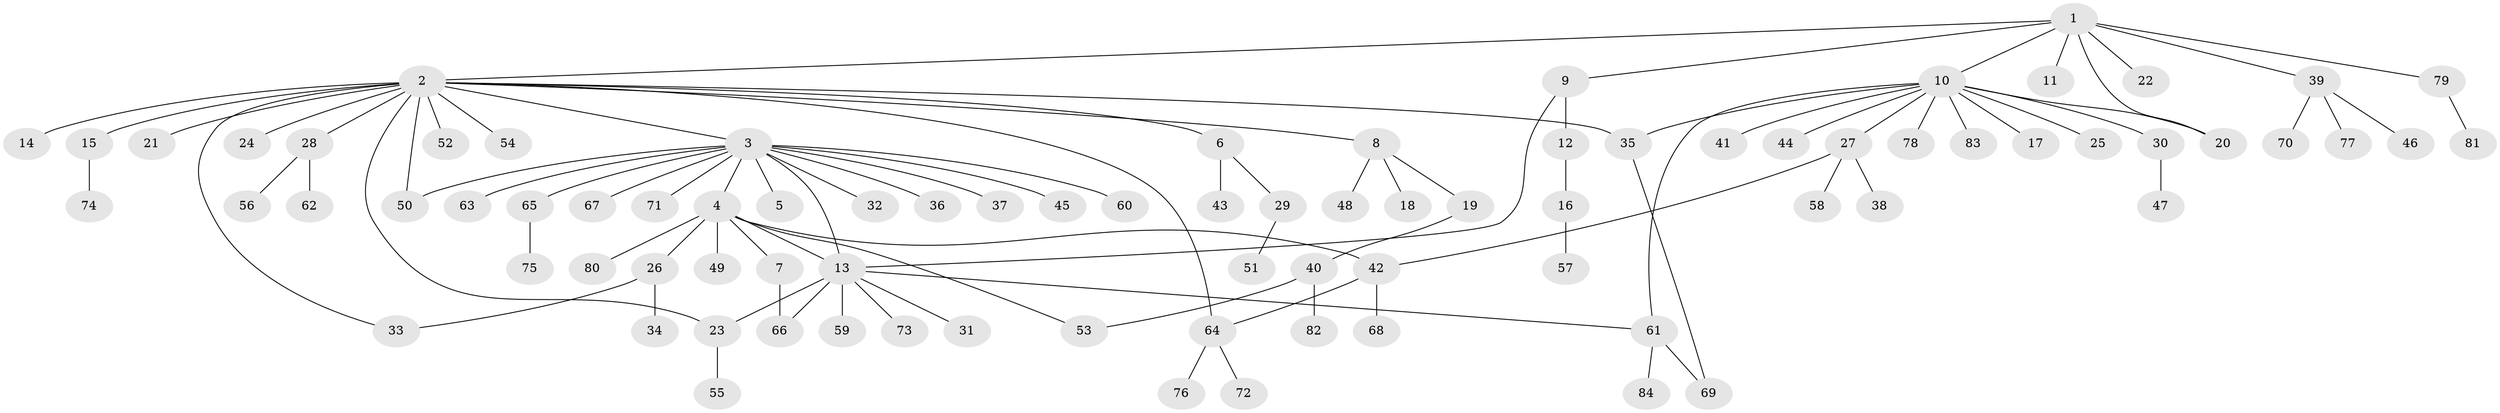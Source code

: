 // Generated by graph-tools (version 1.1) at 2025/26/03/09/25 03:26:08]
// undirected, 84 vertices, 96 edges
graph export_dot {
graph [start="1"]
  node [color=gray90,style=filled];
  1;
  2;
  3;
  4;
  5;
  6;
  7;
  8;
  9;
  10;
  11;
  12;
  13;
  14;
  15;
  16;
  17;
  18;
  19;
  20;
  21;
  22;
  23;
  24;
  25;
  26;
  27;
  28;
  29;
  30;
  31;
  32;
  33;
  34;
  35;
  36;
  37;
  38;
  39;
  40;
  41;
  42;
  43;
  44;
  45;
  46;
  47;
  48;
  49;
  50;
  51;
  52;
  53;
  54;
  55;
  56;
  57;
  58;
  59;
  60;
  61;
  62;
  63;
  64;
  65;
  66;
  67;
  68;
  69;
  70;
  71;
  72;
  73;
  74;
  75;
  76;
  77;
  78;
  79;
  80;
  81;
  82;
  83;
  84;
  1 -- 2;
  1 -- 9;
  1 -- 10;
  1 -- 11;
  1 -- 20;
  1 -- 22;
  1 -- 39;
  1 -- 79;
  2 -- 3;
  2 -- 6;
  2 -- 8;
  2 -- 14;
  2 -- 15;
  2 -- 21;
  2 -- 23;
  2 -- 24;
  2 -- 28;
  2 -- 33;
  2 -- 35;
  2 -- 50;
  2 -- 52;
  2 -- 54;
  2 -- 64;
  3 -- 4;
  3 -- 5;
  3 -- 13;
  3 -- 32;
  3 -- 36;
  3 -- 37;
  3 -- 45;
  3 -- 50;
  3 -- 60;
  3 -- 63;
  3 -- 65;
  3 -- 67;
  3 -- 71;
  4 -- 7;
  4 -- 13;
  4 -- 26;
  4 -- 42;
  4 -- 49;
  4 -- 53;
  4 -- 80;
  6 -- 29;
  6 -- 43;
  7 -- 66;
  8 -- 18;
  8 -- 19;
  8 -- 48;
  9 -- 12;
  9 -- 13;
  10 -- 17;
  10 -- 20;
  10 -- 25;
  10 -- 27;
  10 -- 30;
  10 -- 35;
  10 -- 41;
  10 -- 44;
  10 -- 61;
  10 -- 78;
  10 -- 83;
  12 -- 16;
  13 -- 23;
  13 -- 31;
  13 -- 59;
  13 -- 61;
  13 -- 66;
  13 -- 73;
  15 -- 74;
  16 -- 57;
  19 -- 40;
  23 -- 55;
  26 -- 33;
  26 -- 34;
  27 -- 38;
  27 -- 42;
  27 -- 58;
  28 -- 56;
  28 -- 62;
  29 -- 51;
  30 -- 47;
  35 -- 69;
  39 -- 46;
  39 -- 70;
  39 -- 77;
  40 -- 53;
  40 -- 82;
  42 -- 64;
  42 -- 68;
  61 -- 69;
  61 -- 84;
  64 -- 72;
  64 -- 76;
  65 -- 75;
  79 -- 81;
}
